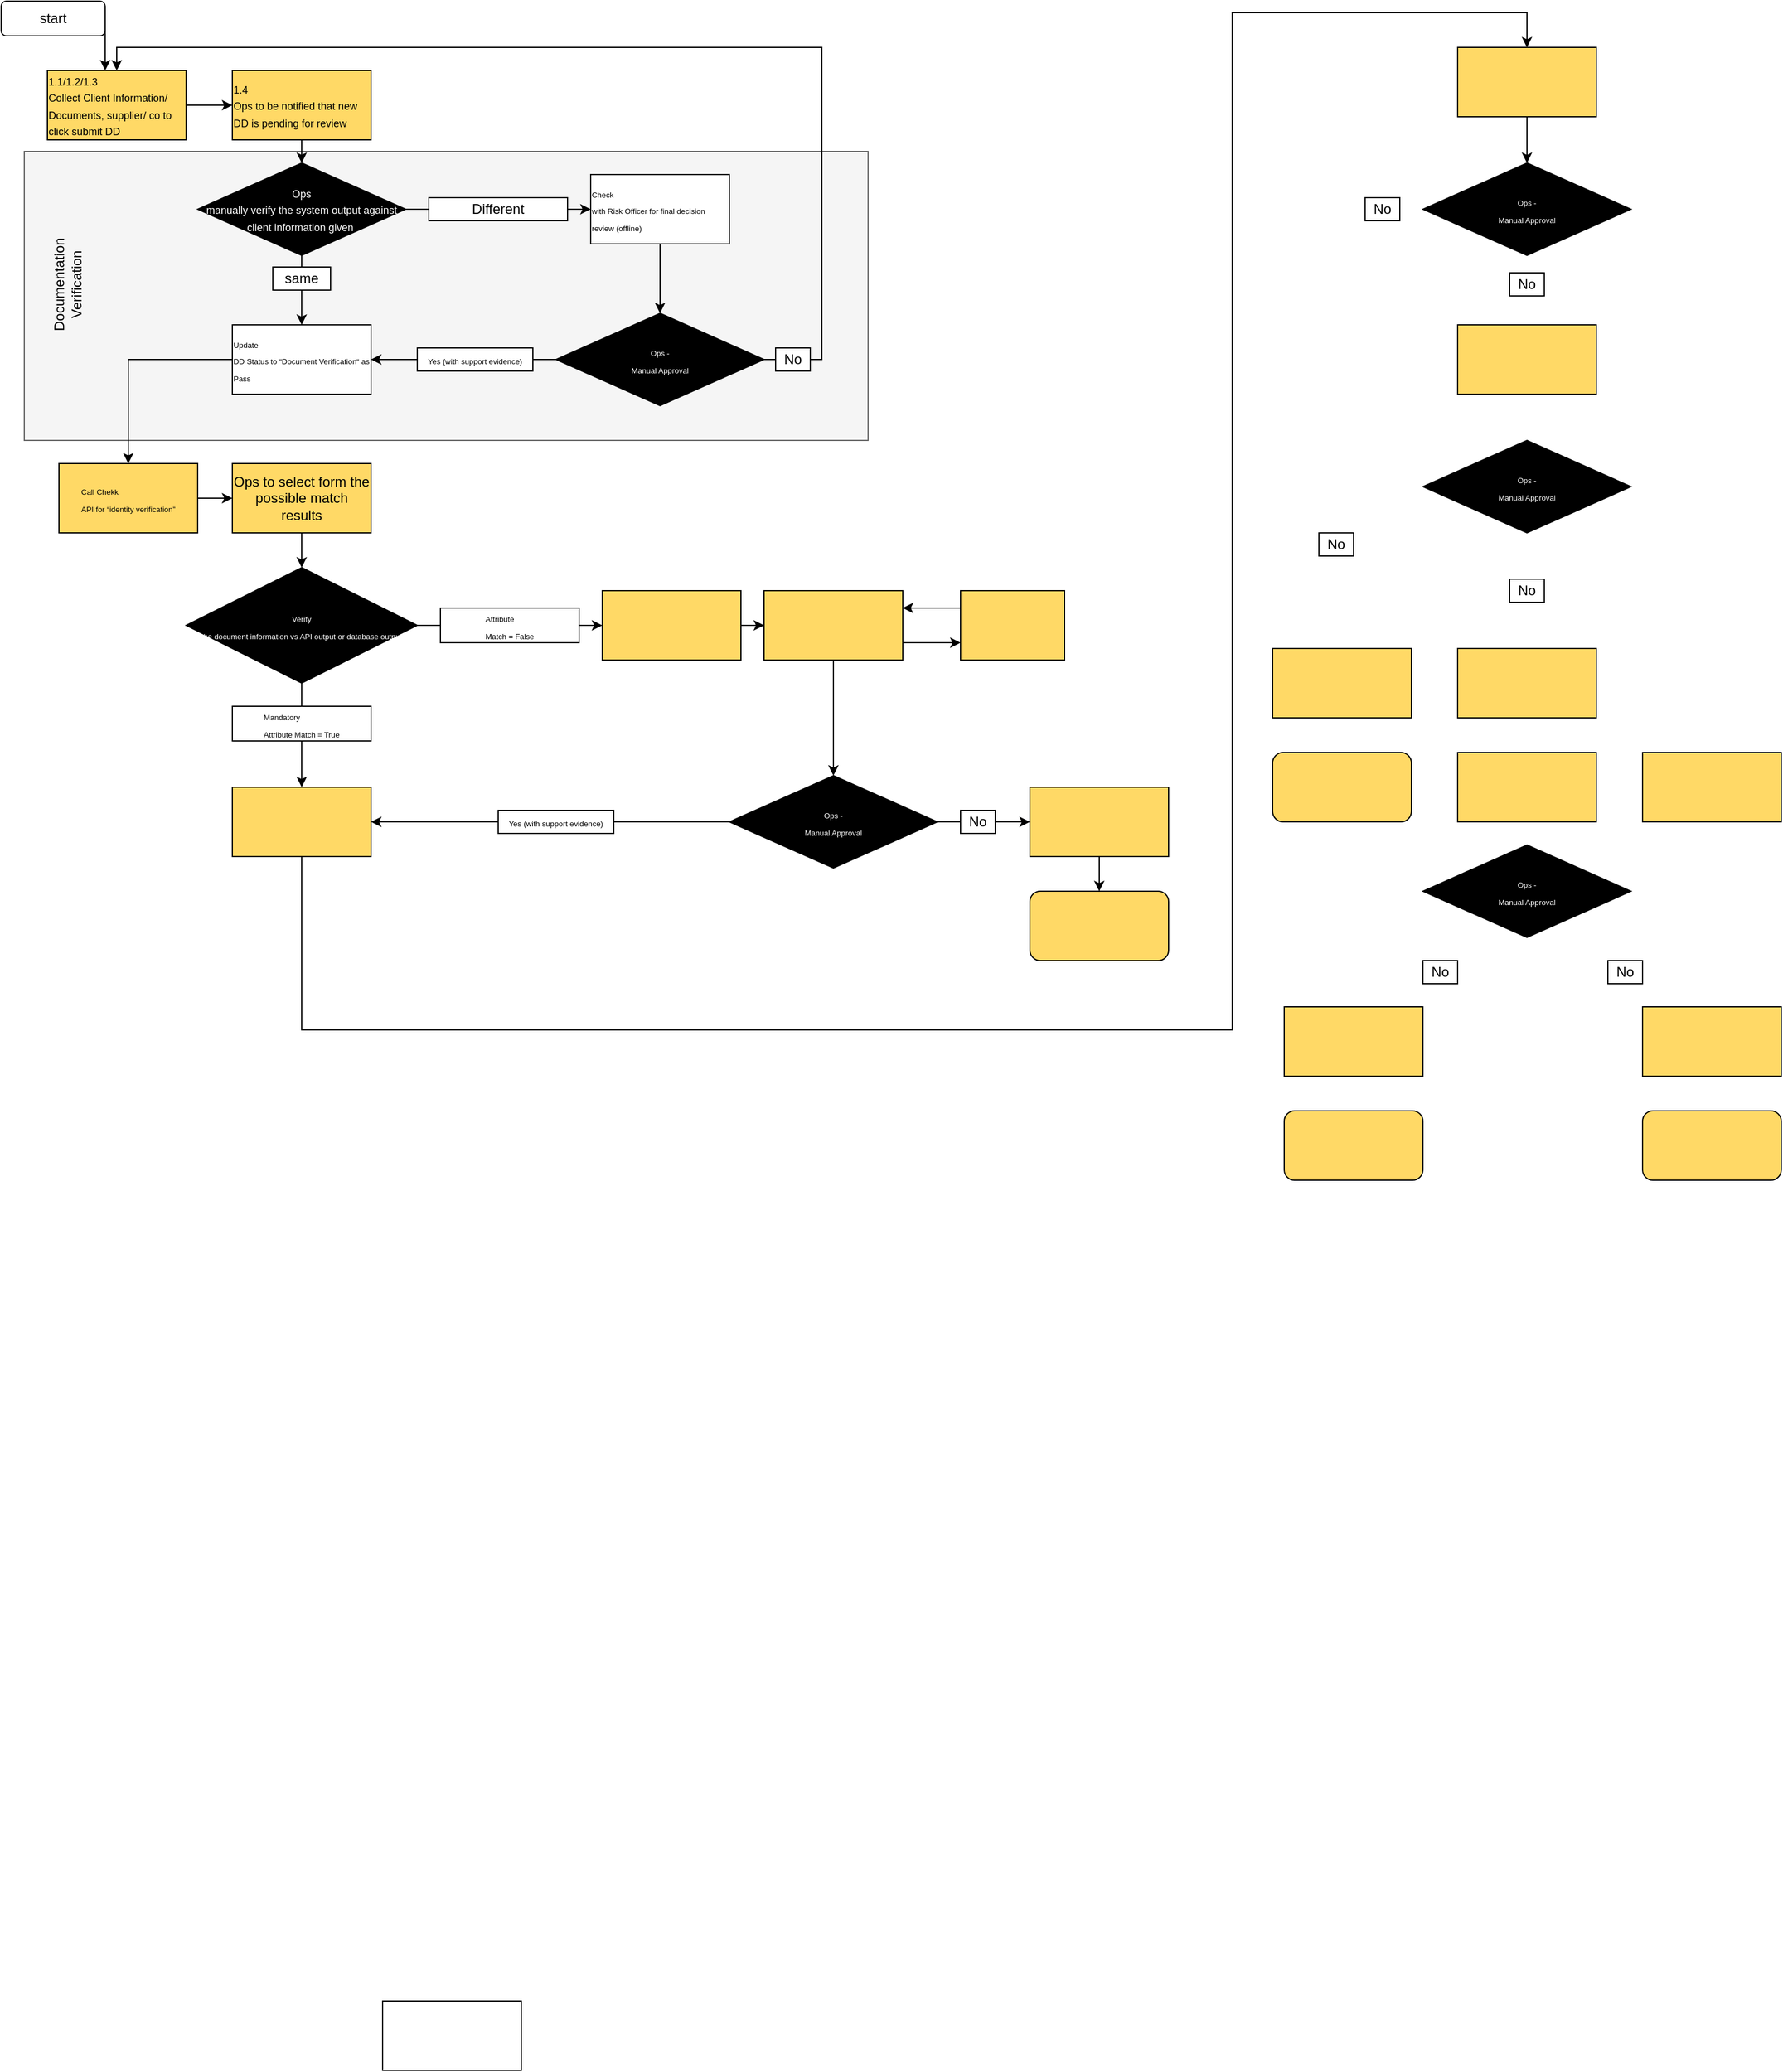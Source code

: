 <mxfile version="14.9.8" type="github" pages="2">
  <diagram id="kWHC2gG5g2iS88VrDAVs" name="Page-1">
    <mxGraphModel dx="1043" dy="2348" grid="1" gridSize="10" guides="1" tooltips="1" connect="1" arrows="1" fold="1" page="1" pageScale="1" pageWidth="1600" pageHeight="900" math="0" shadow="0">
      <root>
        <mxCell id="0" />
        <mxCell id="1" parent="0" />
        <mxCell id="MEbzQi6l0P7NfeyUnzle-8" value="" style="rounded=0;whiteSpace=wrap;html=1;strokeColor=#666666;fillColor=#f5f5f5;fontColor=#333333;" vertex="1" parent="1">
          <mxGeometry x="30" y="-1660" width="730" height="250" as="geometry" />
        </mxCell>
        <mxCell id="6H2roo1ruMOSqoAHm1sy-1" value="" style="rounded=0;whiteSpace=wrap;html=1;" parent="1" vertex="1">
          <mxGeometry x="340" y="-60" width="120" height="60" as="geometry" />
        </mxCell>
        <mxCell id="6H2roo1ruMOSqoAHm1sy-2" value="start" style="rounded=1;whiteSpace=wrap;html=1;" parent="1" vertex="1">
          <mxGeometry x="10" y="-1790" width="90" height="30" as="geometry" />
        </mxCell>
        <mxCell id="6H2roo1ruMOSqoAHm1sy-3" value="" style="endArrow=classic;html=1;exitX=1;exitY=0.5;exitDx=0;exitDy=0;" parent="1" source="6H2roo1ruMOSqoAHm1sy-2" edge="1">
          <mxGeometry width="50" height="50" relative="1" as="geometry">
            <mxPoint x="320" y="-1650" as="sourcePoint" />
            <mxPoint x="100" y="-1730" as="targetPoint" />
          </mxGeometry>
        </mxCell>
        <mxCell id="6H2roo1ruMOSqoAHm1sy-5" style="edgeStyle=orthogonalEdgeStyle;rounded=0;orthogonalLoop=1;jettySize=auto;html=1;exitX=1;exitY=0.5;exitDx=0;exitDy=0;" parent="1" source="6H2roo1ruMOSqoAHm1sy-4" edge="1">
          <mxGeometry relative="1" as="geometry">
            <mxPoint x="210" y="-1700" as="targetPoint" />
          </mxGeometry>
        </mxCell>
        <mxCell id="6H2roo1ruMOSqoAHm1sy-4" value="&lt;p style=&quot;margin-top: 0pt ; margin-bottom: 0pt ; margin-left: 0in ; text-align: left ; direction: ltr ; unicode-bidi: embed ; word-break: normal&quot;&gt;&lt;span style=&quot;font-family: &amp;#34;arial&amp;#34;&quot;&gt;&lt;font style=&quot;font-size: 9px&quot;&gt;1.1/1.2/1.3&lt;br&gt;Collect Client Information/ Documents, supplier/ co to click submit DD&lt;/font&gt;&lt;/span&gt;&lt;/p&gt;" style="rounded=0;whiteSpace=wrap;html=1;fillColor=#FFD966;" parent="1" vertex="1">
          <mxGeometry x="50" y="-1730" width="120" height="60" as="geometry" />
        </mxCell>
        <mxCell id="6H2roo1ruMOSqoAHm1sy-7" style="edgeStyle=orthogonalEdgeStyle;rounded=0;orthogonalLoop=1;jettySize=auto;html=1;exitX=0.5;exitY=1;exitDx=0;exitDy=0;" parent="1" source="6H2roo1ruMOSqoAHm1sy-6" target="6H2roo1ruMOSqoAHm1sy-8" edge="1">
          <mxGeometry relative="1" as="geometry">
            <mxPoint x="270" y="-1650" as="targetPoint" />
            <Array as="points">
              <mxPoint x="270" y="-1650" />
              <mxPoint x="270" y="-1650" />
            </Array>
          </mxGeometry>
        </mxCell>
        <mxCell id="6H2roo1ruMOSqoAHm1sy-6" value="&lt;p style=&quot;margin-top: 0pt ; margin-bottom: 0pt ; margin-left: 0in ; text-align: left ; direction: ltr ; unicode-bidi: embed ; word-break: normal&quot;&gt;&lt;span style=&quot;font-family: &amp;#34;arial&amp;#34;&quot;&gt;&lt;font style=&quot;font-size: 9px&quot;&gt;1.4&lt;br/&gt;Ops to be notified that new DD is pending for review&lt;/font&gt;&lt;/span&gt;&lt;/p&gt;" style="rounded=0;whiteSpace=wrap;html=1;fillColor=#FFD966;" parent="1" vertex="1">
          <mxGeometry x="210" y="-1730" width="120" height="60" as="geometry" />
        </mxCell>
        <mxCell id="6H2roo1ruMOSqoAHm1sy-9" style="edgeStyle=orthogonalEdgeStyle;rounded=0;orthogonalLoop=1;jettySize=auto;html=1;exitX=0.5;exitY=1;exitDx=0;exitDy=0;" parent="1" source="6H2roo1ruMOSqoAHm1sy-8" edge="1">
          <mxGeometry relative="1" as="geometry">
            <mxPoint x="270" y="-1510" as="targetPoint" />
          </mxGeometry>
        </mxCell>
        <mxCell id="6H2roo1ruMOSqoAHm1sy-10" style="edgeStyle=orthogonalEdgeStyle;rounded=0;orthogonalLoop=1;jettySize=auto;html=1;" parent="1" source="6H2roo1ruMOSqoAHm1sy-8" edge="1">
          <mxGeometry relative="1" as="geometry">
            <mxPoint x="520" y="-1610" as="targetPoint" />
          </mxGeometry>
        </mxCell>
        <mxCell id="6H2roo1ruMOSqoAHm1sy-8" value="&lt;p style=&quot;margin-top: 0pt ; margin-bottom: 0pt ; margin-left: 0in ; direction: ltr ; unicode-bidi: embed ; word-break: normal&quot;&gt;&lt;span style=&quot;font-family: &amp;#34;arial&amp;#34; ; color: white&quot;&gt;&lt;font style=&quot;font-size: 9px&quot;&gt;Ops&lt;br/&gt;manually verify the system output against client information given&amp;nbsp;&lt;/font&gt;&lt;/span&gt;&lt;/p&gt;" style="rhombus;whiteSpace=wrap;html=1;fillColor=#000000;strokeColor=#000000;" parent="1" vertex="1">
          <mxGeometry x="180" y="-1650" width="180" height="80" as="geometry" />
        </mxCell>
        <mxCell id="6H2roo1ruMOSqoAHm1sy-11" value="Different" style="rounded=0;whiteSpace=wrap;html=1;strokeColor=#000000;fillColor=#FFFFFF;" parent="1" vertex="1">
          <mxGeometry x="380" y="-1620" width="120" height="20" as="geometry" />
        </mxCell>
        <mxCell id="6H2roo1ruMOSqoAHm1sy-12" value="same" style="rounded=0;whiteSpace=wrap;html=1;strokeColor=#000000;fillColor=#FFFFFF;" parent="1" vertex="1">
          <mxGeometry x="245" y="-1560" width="50" height="20" as="geometry" />
        </mxCell>
        <mxCell id="6H2roo1ruMOSqoAHm1sy-14" style="edgeStyle=orthogonalEdgeStyle;rounded=0;orthogonalLoop=1;jettySize=auto;html=1;entryX=0.5;entryY=0;entryDx=0;entryDy=0;" parent="1" source="6H2roo1ruMOSqoAHm1sy-13" edge="1" target="MEbzQi6l0P7NfeyUnzle-1">
          <mxGeometry relative="1" as="geometry">
            <mxPoint x="580" y="-1510" as="targetPoint" />
          </mxGeometry>
        </mxCell>
        <mxCell id="6H2roo1ruMOSqoAHm1sy-13" value="&lt;p style=&quot;margin-top: 0pt ; margin-bottom: 0pt ; margin-left: 0in ; text-align: left ; direction: ltr ; unicode-bidi: embed ; word-break: normal&quot;&gt;&lt;span style=&quot;font-size: 5pt ; font-family: &amp;#34;arial&amp;#34;&quot;&gt;Check&lt;br/&gt;with Risk Officer for final decision review (offline)&lt;/span&gt;&lt;/p&gt;" style="rounded=0;whiteSpace=wrap;html=1;strokeColor=#000000;fillColor=#FFFFFF;" parent="1" vertex="1">
          <mxGeometry x="520" y="-1640" width="120" height="60" as="geometry" />
        </mxCell>
        <mxCell id="MEbzQi6l0P7NfeyUnzle-2" style="edgeStyle=orthogonalEdgeStyle;rounded=0;orthogonalLoop=1;jettySize=auto;html=1;exitX=1;exitY=0.5;exitDx=0;exitDy=0;entryX=0.5;entryY=0;entryDx=0;entryDy=0;" edge="1" parent="1" source="MEbzQi6l0P7NfeyUnzle-1" target="6H2roo1ruMOSqoAHm1sy-4">
          <mxGeometry relative="1" as="geometry">
            <Array as="points">
              <mxPoint x="720" y="-1480" />
              <mxPoint x="720" y="-1750" />
              <mxPoint x="110" y="-1750" />
            </Array>
          </mxGeometry>
        </mxCell>
        <mxCell id="MEbzQi6l0P7NfeyUnzle-6" style="edgeStyle=orthogonalEdgeStyle;rounded=0;orthogonalLoop=1;jettySize=auto;html=1;exitX=0;exitY=0.5;exitDx=0;exitDy=0;" edge="1" parent="1" source="MEbzQi6l0P7NfeyUnzle-1" target="MEbzQi6l0P7NfeyUnzle-5">
          <mxGeometry relative="1" as="geometry" />
        </mxCell>
        <mxCell id="MEbzQi6l0P7NfeyUnzle-1" value="&lt;p style=&quot;margin-top: 0pt ; margin-bottom: 0pt ; margin-left: 0in ; direction: ltr ; unicode-bidi: embed ; word-break: normal&quot;&gt;&lt;span style=&quot;font-size: 5.0pt ; font-family: &amp;#34;arial&amp;#34; ; color: white&quot;&gt;Ops -&lt;br/&gt;Manual Approval&lt;/span&gt;&lt;/p&gt;" style="rhombus;whiteSpace=wrap;html=1;strokeColor=#000000;fillColor=#000000;" vertex="1" parent="1">
          <mxGeometry x="490" y="-1520" width="180" height="80" as="geometry" />
        </mxCell>
        <mxCell id="MEbzQi6l0P7NfeyUnzle-3" value="No" style="rounded=0;whiteSpace=wrap;html=1;strokeColor=#000000;fillColor=#FFFFFF;" vertex="1" parent="1">
          <mxGeometry x="680" y="-1490" width="30" height="20" as="geometry" />
        </mxCell>
        <mxCell id="MEbzQi6l0P7NfeyUnzle-4" value="&lt;p style=&quot;margin-top: 0pt ; margin-bottom: 0pt ; margin-left: 0in ; text-align: left ; direction: ltr ; unicode-bidi: embed ; word-break: normal&quot;&gt;&lt;span style=&quot;font-size: 5pt ; font-family: &amp;#34;arial&amp;#34;&quot;&gt;Yes&amp;nbsp;&lt;/span&gt;&lt;span style=&quot;font-family: &amp;#34;arial&amp;#34; ; font-size: 5pt&quot;&gt;(with support evidence)&lt;/span&gt;&lt;/p&gt;" style="rounded=0;whiteSpace=wrap;html=1;strokeColor=#000000;fillColor=#FFFFFF;" vertex="1" parent="1">
          <mxGeometry x="370" y="-1490" width="100" height="20" as="geometry" />
        </mxCell>
        <mxCell id="MEbzQi6l0P7NfeyUnzle-15" style="edgeStyle=orthogonalEdgeStyle;rounded=0;orthogonalLoop=1;jettySize=auto;html=1;entryX=0.5;entryY=0;entryDx=0;entryDy=0;" edge="1" parent="1" source="MEbzQi6l0P7NfeyUnzle-5" target="MEbzQi6l0P7NfeyUnzle-10">
          <mxGeometry relative="1" as="geometry" />
        </mxCell>
        <mxCell id="MEbzQi6l0P7NfeyUnzle-5" value="&lt;p style=&quot;margin-top: 0pt ; margin-bottom: 0pt ; margin-left: 0in ; text-align: left ; direction: ltr ; unicode-bidi: embed ; word-break: normal&quot;&gt;&lt;span style=&quot;font-size: 5pt ; font-family: &amp;#34;arial&amp;#34;&quot;&gt;Update&lt;br/&gt;DD Status to “Document Verification“ as Pass&amp;nbsp;&lt;/span&gt;&lt;/p&gt;" style="rounded=0;whiteSpace=wrap;html=1;strokeColor=#000000;fillColor=#FFFFFF;" vertex="1" parent="1">
          <mxGeometry x="210" y="-1510" width="120" height="60" as="geometry" />
        </mxCell>
        <mxCell id="MEbzQi6l0P7NfeyUnzle-9" value="Documentation Verification" style="text;html=1;strokeColor=none;fillColor=none;align=center;verticalAlign=middle;whiteSpace=wrap;rounded=0;rotation=-90;" vertex="1" parent="1">
          <mxGeometry x="10" y="-1570" width="115" height="50" as="geometry" />
        </mxCell>
        <mxCell id="MEbzQi6l0P7NfeyUnzle-12" style="edgeStyle=orthogonalEdgeStyle;rounded=0;orthogonalLoop=1;jettySize=auto;html=1;entryX=0;entryY=0.5;entryDx=0;entryDy=0;" edge="1" parent="1" source="MEbzQi6l0P7NfeyUnzle-10" target="MEbzQi6l0P7NfeyUnzle-13">
          <mxGeometry relative="1" as="geometry" />
        </mxCell>
        <mxCell id="MEbzQi6l0P7NfeyUnzle-10" value="&lt;p style=&quot;margin-top: 0pt ; margin-bottom: 0pt ; margin-left: 0in ; text-align: left ; direction: ltr ; unicode-bidi: embed ; word-break: normal&quot;&gt;&lt;span style=&quot;font-size: 5pt ; font-family: &amp;#34;arial&amp;#34;&quot;&gt;Call &lt;/span&gt;&lt;span style=&quot;font-size: 5pt ; font-family: &amp;#34;arial&amp;#34;&quot;&gt;Chekk&lt;/span&gt;&lt;span style=&quot;font-size: 5pt ; font-family: &amp;#34;arial&amp;#34;&quot;&gt;&lt;br/&gt;API for “identity verification”&lt;/span&gt;&lt;/p&gt;" style="rounded=0;whiteSpace=wrap;html=1;strokeColor=#000000;fillColor=#FFD966;" vertex="1" parent="1">
          <mxGeometry x="60" y="-1390" width="120" height="60" as="geometry" />
        </mxCell>
        <mxCell id="MEbzQi6l0P7NfeyUnzle-19" style="edgeStyle=orthogonalEdgeStyle;rounded=0;orthogonalLoop=1;jettySize=auto;html=1;exitX=1;exitY=0.5;exitDx=0;exitDy=0;entryX=0;entryY=0.5;entryDx=0;entryDy=0;" edge="1" parent="1" source="MEbzQi6l0P7NfeyUnzle-11" target="MEbzQi6l0P7NfeyUnzle-18">
          <mxGeometry relative="1" as="geometry" />
        </mxCell>
        <mxCell id="MEbzQi6l0P7NfeyUnzle-21" style="edgeStyle=orthogonalEdgeStyle;rounded=0;orthogonalLoop=1;jettySize=auto;html=1;exitX=0.5;exitY=1;exitDx=0;exitDy=0;entryX=0.5;entryY=0;entryDx=0;entryDy=0;" edge="1" parent="1" source="MEbzQi6l0P7NfeyUnzle-11" target="MEbzQi6l0P7NfeyUnzle-20">
          <mxGeometry relative="1" as="geometry" />
        </mxCell>
        <mxCell id="MEbzQi6l0P7NfeyUnzle-11" value="&lt;p style=&quot;margin-top: 0pt ; margin-bottom: 0pt ; margin-left: 0in ; direction: ltr ; unicode-bidi: embed ; word-break: normal&quot;&gt;&lt;span style=&quot;font-size: 5.0pt ; font-family: &amp;#34;arial&amp;#34; ; color: white&quot;&gt;Verify&lt;br/&gt;the document information vs API output or database output&lt;/span&gt;&lt;/p&gt;" style="rhombus;whiteSpace=wrap;html=1;strokeColor=#000000;fillColor=#000000;" vertex="1" parent="1">
          <mxGeometry x="170" y="-1300" width="200" height="100" as="geometry" />
        </mxCell>
        <mxCell id="MEbzQi6l0P7NfeyUnzle-14" style="edgeStyle=orthogonalEdgeStyle;rounded=0;orthogonalLoop=1;jettySize=auto;html=1;exitX=0.5;exitY=1;exitDx=0;exitDy=0;entryX=0.5;entryY=0;entryDx=0;entryDy=0;" edge="1" parent="1" source="MEbzQi6l0P7NfeyUnzle-13" target="MEbzQi6l0P7NfeyUnzle-11">
          <mxGeometry relative="1" as="geometry" />
        </mxCell>
        <mxCell id="MEbzQi6l0P7NfeyUnzle-13" value="Ops to select form the possible match results" style="rounded=0;whiteSpace=wrap;html=1;strokeColor=#000000;fillColor=#FFD966;" vertex="1" parent="1">
          <mxGeometry x="210" y="-1390" width="120" height="60" as="geometry" />
        </mxCell>
        <mxCell id="MEbzQi6l0P7NfeyUnzle-16" value="&lt;p style=&quot;margin-top: 0pt ; margin-bottom: 0pt ; margin-left: 0in ; text-align: left ; direction: ltr ; unicode-bidi: embed ; word-break: normal&quot;&gt;&lt;span style=&quot;font-size: 5pt ; font-family: &amp;#34;arial&amp;#34;&quot;&gt;Attribute&lt;br/&gt;Match = False&lt;/span&gt;&lt;/p&gt;" style="rounded=0;whiteSpace=wrap;html=1;strokeColor=#000000;fillColor=#FFFFFF;" vertex="1" parent="1">
          <mxGeometry x="390" y="-1265" width="120" height="30" as="geometry" />
        </mxCell>
        <mxCell id="MEbzQi6l0P7NfeyUnzle-17" value="&lt;p style=&quot;margin-top: 0pt ; margin-bottom: 0pt ; margin-left: 0in ; text-align: left ; direction: ltr ; unicode-bidi: embed ; word-break: normal&quot;&gt;&lt;span style=&quot;font-size: 5pt ; font-family: &amp;#34;arial&amp;#34;&quot;&gt;Mandatory&lt;br/&gt;Attribute Match = True&lt;/span&gt;&lt;/p&gt;" style="rounded=0;whiteSpace=wrap;html=1;strokeColor=#000000;fillColor=#FFFFFF;" vertex="1" parent="1">
          <mxGeometry x="210" y="-1180" width="120" height="30" as="geometry" />
        </mxCell>
        <mxCell id="MEbzQi6l0P7NfeyUnzle-23" style="edgeStyle=orthogonalEdgeStyle;rounded=0;orthogonalLoop=1;jettySize=auto;html=1;exitX=1;exitY=0.5;exitDx=0;exitDy=0;entryX=0;entryY=0.5;entryDx=0;entryDy=0;" edge="1" parent="1" source="MEbzQi6l0P7NfeyUnzle-18" target="MEbzQi6l0P7NfeyUnzle-22">
          <mxGeometry relative="1" as="geometry" />
        </mxCell>
        <mxCell id="MEbzQi6l0P7NfeyUnzle-18" value="" style="rounded=0;whiteSpace=wrap;html=1;strokeColor=#000000;fillColor=#FFD966;" vertex="1" parent="1">
          <mxGeometry x="530" y="-1280" width="120" height="60" as="geometry" />
        </mxCell>
        <mxCell id="MEbzQi6l0P7NfeyUnzle-39" style="edgeStyle=orthogonalEdgeStyle;rounded=0;orthogonalLoop=1;jettySize=auto;html=1;exitX=0.5;exitY=1;exitDx=0;exitDy=0;entryX=0.5;entryY=0;entryDx=0;entryDy=0;" edge="1" parent="1" source="MEbzQi6l0P7NfeyUnzle-20" target="MEbzQi6l0P7NfeyUnzle-40">
          <mxGeometry relative="1" as="geometry">
            <mxPoint x="1075" y="-1750" as="targetPoint" />
            <Array as="points">
              <mxPoint x="270" y="-900" />
              <mxPoint x="1075" y="-900" />
              <mxPoint x="1075" y="-1780" />
              <mxPoint x="1330" y="-1780" />
            </Array>
          </mxGeometry>
        </mxCell>
        <mxCell id="MEbzQi6l0P7NfeyUnzle-20" value="" style="rounded=0;whiteSpace=wrap;html=1;strokeColor=#000000;fillColor=#FFD966;" vertex="1" parent="1">
          <mxGeometry x="210" y="-1110" width="120" height="60" as="geometry" />
        </mxCell>
        <mxCell id="MEbzQi6l0P7NfeyUnzle-28" style="edgeStyle=orthogonalEdgeStyle;rounded=0;orthogonalLoop=1;jettySize=auto;html=1;exitX=1;exitY=0.75;exitDx=0;exitDy=0;entryX=0;entryY=0.75;entryDx=0;entryDy=0;" edge="1" parent="1" source="MEbzQi6l0P7NfeyUnzle-22" target="MEbzQi6l0P7NfeyUnzle-24">
          <mxGeometry relative="1" as="geometry" />
        </mxCell>
        <mxCell id="MEbzQi6l0P7NfeyUnzle-32" style="edgeStyle=orthogonalEdgeStyle;rounded=0;orthogonalLoop=1;jettySize=auto;html=1;entryX=0.5;entryY=0;entryDx=0;entryDy=0;" edge="1" parent="1" source="MEbzQi6l0P7NfeyUnzle-22" target="MEbzQi6l0P7NfeyUnzle-31">
          <mxGeometry relative="1" as="geometry" />
        </mxCell>
        <mxCell id="MEbzQi6l0P7NfeyUnzle-22" value="" style="rounded=0;whiteSpace=wrap;html=1;strokeColor=#000000;fillColor=#FFD966;" vertex="1" parent="1">
          <mxGeometry x="670" y="-1280" width="120" height="60" as="geometry" />
        </mxCell>
        <mxCell id="MEbzQi6l0P7NfeyUnzle-27" style="edgeStyle=orthogonalEdgeStyle;rounded=0;orthogonalLoop=1;jettySize=auto;html=1;exitX=0;exitY=0.25;exitDx=0;exitDy=0;entryX=1;entryY=0.25;entryDx=0;entryDy=0;" edge="1" parent="1" source="MEbzQi6l0P7NfeyUnzle-24" target="MEbzQi6l0P7NfeyUnzle-22">
          <mxGeometry relative="1" as="geometry" />
        </mxCell>
        <mxCell id="MEbzQi6l0P7NfeyUnzle-24" value="" style="rounded=0;whiteSpace=wrap;html=1;strokeColor=#000000;fillColor=#FFD966;" vertex="1" parent="1">
          <mxGeometry x="840" y="-1280" width="90" height="60" as="geometry" />
        </mxCell>
        <mxCell id="MEbzQi6l0P7NfeyUnzle-38" style="edgeStyle=orthogonalEdgeStyle;rounded=0;orthogonalLoop=1;jettySize=auto;html=1;exitX=0.5;exitY=1;exitDx=0;exitDy=0;entryX=0.5;entryY=0;entryDx=0;entryDy=0;" edge="1" parent="1" source="MEbzQi6l0P7NfeyUnzle-30" target="MEbzQi6l0P7NfeyUnzle-37">
          <mxGeometry relative="1" as="geometry" />
        </mxCell>
        <mxCell id="MEbzQi6l0P7NfeyUnzle-30" value="" style="rounded=0;whiteSpace=wrap;html=1;strokeColor=#000000;fillColor=#FFD966;" vertex="1" parent="1">
          <mxGeometry x="900" y="-1110" width="120" height="60" as="geometry" />
        </mxCell>
        <mxCell id="MEbzQi6l0P7NfeyUnzle-34" style="edgeStyle=orthogonalEdgeStyle;rounded=0;orthogonalLoop=1;jettySize=auto;html=1;exitX=1;exitY=0.5;exitDx=0;exitDy=0;entryX=0;entryY=0.5;entryDx=0;entryDy=0;" edge="1" parent="1" source="MEbzQi6l0P7NfeyUnzle-31" target="MEbzQi6l0P7NfeyUnzle-30">
          <mxGeometry relative="1" as="geometry" />
        </mxCell>
        <mxCell id="MEbzQi6l0P7NfeyUnzle-35" style="edgeStyle=orthogonalEdgeStyle;rounded=0;orthogonalLoop=1;jettySize=auto;html=1;exitX=0;exitY=0.5;exitDx=0;exitDy=0;entryX=1;entryY=0.5;entryDx=0;entryDy=0;" edge="1" parent="1" source="MEbzQi6l0P7NfeyUnzle-31" target="MEbzQi6l0P7NfeyUnzle-20">
          <mxGeometry relative="1" as="geometry" />
        </mxCell>
        <mxCell id="MEbzQi6l0P7NfeyUnzle-31" value="&lt;p style=&quot;margin-top: 0pt ; margin-bottom: 0pt ; margin-left: 0in ; direction: ltr ; unicode-bidi: embed ; word-break: normal&quot;&gt;&lt;span style=&quot;font-size: 5.0pt ; font-family: &amp;#34;arial&amp;#34; ; color: white&quot;&gt;Ops -&lt;br/&gt;Manual Approval&lt;/span&gt;&lt;/p&gt;" style="rhombus;whiteSpace=wrap;html=1;strokeColor=#000000;fillColor=#000000;" vertex="1" parent="1">
          <mxGeometry x="640" y="-1120" width="180" height="80" as="geometry" />
        </mxCell>
        <mxCell id="MEbzQi6l0P7NfeyUnzle-33" value="No" style="rounded=0;whiteSpace=wrap;html=1;strokeColor=#000000;fillColor=#FFFFFF;" vertex="1" parent="1">
          <mxGeometry x="840" y="-1090" width="30" height="20" as="geometry" />
        </mxCell>
        <mxCell id="MEbzQi6l0P7NfeyUnzle-36" value="&lt;p style=&quot;margin-top: 0pt ; margin-bottom: 0pt ; margin-left: 0in ; text-align: left ; direction: ltr ; unicode-bidi: embed ; word-break: normal&quot;&gt;&lt;span style=&quot;font-size: 5pt ; font-family: &amp;#34;arial&amp;#34;&quot;&gt;Yes&amp;nbsp;&lt;/span&gt;&lt;span style=&quot;font-family: &amp;#34;arial&amp;#34; ; font-size: 5pt&quot;&gt;(with support evidence)&lt;/span&gt;&lt;/p&gt;" style="rounded=0;whiteSpace=wrap;html=1;strokeColor=#000000;fillColor=#FFFFFF;" vertex="1" parent="1">
          <mxGeometry x="440" y="-1090" width="100" height="20" as="geometry" />
        </mxCell>
        <mxCell id="MEbzQi6l0P7NfeyUnzle-37" value="" style="rounded=1;whiteSpace=wrap;html=1;strokeColor=#000000;fillColor=#FFD966;" vertex="1" parent="1">
          <mxGeometry x="900" y="-1020" width="120" height="60" as="geometry" />
        </mxCell>
        <mxCell id="MEbzQi6l0P7NfeyUnzle-42" style="edgeStyle=orthogonalEdgeStyle;rounded=0;orthogonalLoop=1;jettySize=auto;html=1;entryX=0.5;entryY=0;entryDx=0;entryDy=0;" edge="1" parent="1" source="MEbzQi6l0P7NfeyUnzle-40" target="MEbzQi6l0P7NfeyUnzle-41">
          <mxGeometry relative="1" as="geometry" />
        </mxCell>
        <mxCell id="MEbzQi6l0P7NfeyUnzle-40" value="" style="rounded=0;whiteSpace=wrap;html=1;strokeColor=#000000;fillColor=#FFD966;" vertex="1" parent="1">
          <mxGeometry x="1270" y="-1750" width="120" height="60" as="geometry" />
        </mxCell>
        <mxCell id="MEbzQi6l0P7NfeyUnzle-41" value="&lt;p style=&quot;margin-top: 0pt ; margin-bottom: 0pt ; margin-left: 0in ; direction: ltr ; unicode-bidi: embed ; word-break: normal&quot;&gt;&lt;span style=&quot;font-size: 5.0pt ; font-family: &amp;#34;arial&amp;#34; ; color: white&quot;&gt;Ops -&lt;br/&gt;Manual Approval&lt;/span&gt;&lt;/p&gt;" style="rhombus;whiteSpace=wrap;html=1;strokeColor=#000000;fillColor=#000000;" vertex="1" parent="1">
          <mxGeometry x="1240" y="-1650" width="180" height="80" as="geometry" />
        </mxCell>
        <mxCell id="MEbzQi6l0P7NfeyUnzle-43" value="No" style="rounded=0;whiteSpace=wrap;html=1;strokeColor=#000000;fillColor=#FFFFFF;" vertex="1" parent="1">
          <mxGeometry x="1190" y="-1620" width="30" height="20" as="geometry" />
        </mxCell>
        <mxCell id="MEbzQi6l0P7NfeyUnzle-44" value="No" style="rounded=0;whiteSpace=wrap;html=1;strokeColor=#000000;fillColor=#FFFFFF;" vertex="1" parent="1">
          <mxGeometry x="1315" y="-1555" width="30" height="20" as="geometry" />
        </mxCell>
        <mxCell id="MEbzQi6l0P7NfeyUnzle-47" value="" style="rounded=0;whiteSpace=wrap;html=1;strokeColor=#000000;fillColor=#FFD966;" vertex="1" parent="1">
          <mxGeometry x="1270" y="-1510" width="120" height="60" as="geometry" />
        </mxCell>
        <mxCell id="MEbzQi6l0P7NfeyUnzle-48" value="&lt;p style=&quot;margin-top: 0pt ; margin-bottom: 0pt ; margin-left: 0in ; direction: ltr ; unicode-bidi: embed ; word-break: normal&quot;&gt;&lt;span style=&quot;font-size: 5.0pt ; font-family: &amp;#34;arial&amp;#34; ; color: white&quot;&gt;Ops -&lt;br/&gt;Manual Approval&lt;/span&gt;&lt;/p&gt;" style="rhombus;whiteSpace=wrap;html=1;strokeColor=#000000;fillColor=#000000;" vertex="1" parent="1">
          <mxGeometry x="1240" y="-1410" width="180" height="80" as="geometry" />
        </mxCell>
        <mxCell id="MEbzQi6l0P7NfeyUnzle-49" value="No" style="rounded=0;whiteSpace=wrap;html=1;strokeColor=#000000;fillColor=#FFFFFF;" vertex="1" parent="1">
          <mxGeometry x="1150" y="-1330" width="30" height="20" as="geometry" />
        </mxCell>
        <mxCell id="MEbzQi6l0P7NfeyUnzle-50" value="No" style="rounded=0;whiteSpace=wrap;html=1;strokeColor=#000000;fillColor=#FFFFFF;" vertex="1" parent="1">
          <mxGeometry x="1315" y="-1290" width="30" height="20" as="geometry" />
        </mxCell>
        <mxCell id="MEbzQi6l0P7NfeyUnzle-51" value="" style="rounded=0;whiteSpace=wrap;html=1;strokeColor=#000000;fillColor=#FFD966;" vertex="1" parent="1">
          <mxGeometry x="1110" y="-1230" width="120" height="60" as="geometry" />
        </mxCell>
        <mxCell id="MEbzQi6l0P7NfeyUnzle-52" value="" style="rounded=0;whiteSpace=wrap;html=1;strokeColor=#000000;fillColor=#FFD966;" vertex="1" parent="1">
          <mxGeometry x="1270" y="-1230" width="120" height="60" as="geometry" />
        </mxCell>
        <mxCell id="MEbzQi6l0P7NfeyUnzle-53" value="" style="rounded=0;whiteSpace=wrap;html=1;strokeColor=#000000;fillColor=#FFD966;" vertex="1" parent="1">
          <mxGeometry x="1270" y="-1140" width="120" height="60" as="geometry" />
        </mxCell>
        <mxCell id="MEbzQi6l0P7NfeyUnzle-54" value="" style="rounded=0;whiteSpace=wrap;html=1;strokeColor=#000000;fillColor=#FFD966;" vertex="1" parent="1">
          <mxGeometry x="1430" y="-1140" width="120" height="60" as="geometry" />
        </mxCell>
        <mxCell id="MEbzQi6l0P7NfeyUnzle-55" value="" style="rounded=1;whiteSpace=wrap;html=1;strokeColor=#000000;fillColor=#FFD966;" vertex="1" parent="1">
          <mxGeometry x="1110" y="-1140" width="120" height="60" as="geometry" />
        </mxCell>
        <mxCell id="MEbzQi6l0P7NfeyUnzle-56" value="" style="rounded=1;whiteSpace=wrap;html=1;strokeColor=#000000;fillColor=#FFD966;" vertex="1" parent="1">
          <mxGeometry x="1430" y="-830" width="120" height="60" as="geometry" />
        </mxCell>
        <mxCell id="MEbzQi6l0P7NfeyUnzle-57" value="" style="rounded=1;whiteSpace=wrap;html=1;strokeColor=#000000;fillColor=#FFD966;" vertex="1" parent="1">
          <mxGeometry x="1120" y="-830" width="120" height="60" as="geometry" />
        </mxCell>
        <mxCell id="MEbzQi6l0P7NfeyUnzle-58" value="&lt;p style=&quot;margin-top: 0pt ; margin-bottom: 0pt ; margin-left: 0in ; direction: ltr ; unicode-bidi: embed ; word-break: normal&quot;&gt;&lt;span style=&quot;font-size: 5.0pt ; font-family: &amp;#34;arial&amp;#34; ; color: white&quot;&gt;Ops -&lt;br/&gt;Manual Approval&lt;/span&gt;&lt;/p&gt;" style="rhombus;whiteSpace=wrap;html=1;strokeColor=#000000;fillColor=#000000;" vertex="1" parent="1">
          <mxGeometry x="1240" y="-1060" width="180" height="80" as="geometry" />
        </mxCell>
        <mxCell id="MEbzQi6l0P7NfeyUnzle-59" value="No" style="rounded=0;whiteSpace=wrap;html=1;strokeColor=#000000;fillColor=#FFFFFF;" vertex="1" parent="1">
          <mxGeometry x="1240" y="-960" width="30" height="20" as="geometry" />
        </mxCell>
        <mxCell id="MEbzQi6l0P7NfeyUnzle-60" value="No" style="rounded=0;whiteSpace=wrap;html=1;strokeColor=#000000;fillColor=#FFFFFF;" vertex="1" parent="1">
          <mxGeometry x="1400" y="-960" width="30" height="20" as="geometry" />
        </mxCell>
        <mxCell id="MEbzQi6l0P7NfeyUnzle-61" value="" style="rounded=0;whiteSpace=wrap;html=1;strokeColor=#000000;fillColor=#FFD966;" vertex="1" parent="1">
          <mxGeometry x="1430" y="-920" width="120" height="60" as="geometry" />
        </mxCell>
        <mxCell id="MEbzQi6l0P7NfeyUnzle-62" value="" style="rounded=0;whiteSpace=wrap;html=1;strokeColor=#000000;fillColor=#FFD966;" vertex="1" parent="1">
          <mxGeometry x="1120" y="-920" width="120" height="60" as="geometry" />
        </mxCell>
      </root>
    </mxGraphModel>
  </diagram>
  <diagram id="hpsktDdOoi9kmC5ZOfVd" name="Page-2">
    <mxGraphModel dx="1043" dy="548" grid="1" gridSize="10" guides="1" tooltips="1" connect="1" arrows="1" fold="1" page="1" pageScale="1" pageWidth="827" pageHeight="1169" math="0" shadow="0">
      <root>
        <mxCell id="8zyxuJKCy2dtOahPuZgG-0" />
        <mxCell id="8zyxuJKCy2dtOahPuZgG-1" parent="8zyxuJKCy2dtOahPuZgG-0" />
      </root>
    </mxGraphModel>
  </diagram>
</mxfile>
